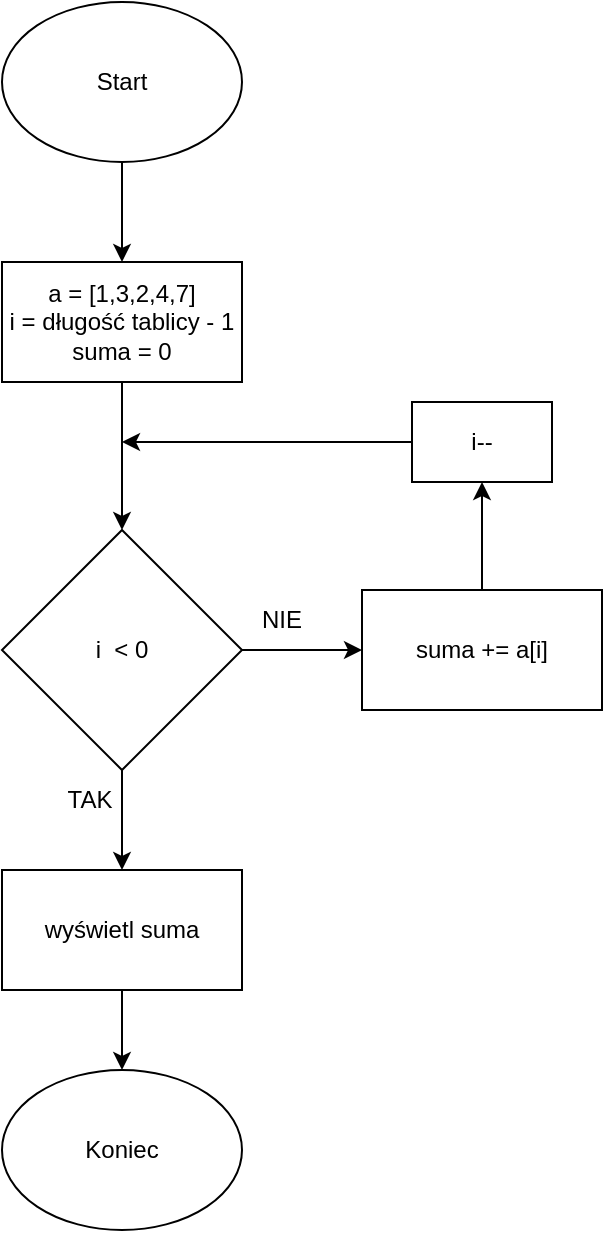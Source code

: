 <mxfile version="20.8.20" type="github">
  <diagram id="C5RBs43oDa-KdzZeNtuy" name="Page-1">
    <mxGraphModel dx="1434" dy="800" grid="1" gridSize="10" guides="1" tooltips="1" connect="1" arrows="1" fold="1" page="1" pageScale="1" pageWidth="827" pageHeight="1169" math="0" shadow="0">
      <root>
        <mxCell id="WIyWlLk6GJQsqaUBKTNV-0" />
        <mxCell id="WIyWlLk6GJQsqaUBKTNV-1" parent="WIyWlLk6GJQsqaUBKTNV-0" />
        <mxCell id="gVxV7Q0qTXhrTJg3wu8e-6" style="edgeStyle=orthogonalEdgeStyle;rounded=0;orthogonalLoop=1;jettySize=auto;html=1;entryX=0.5;entryY=0;entryDx=0;entryDy=0;" edge="1" parent="WIyWlLk6GJQsqaUBKTNV-1" source="gVxV7Q0qTXhrTJg3wu8e-0" target="gVxV7Q0qTXhrTJg3wu8e-1">
          <mxGeometry relative="1" as="geometry" />
        </mxCell>
        <mxCell id="gVxV7Q0qTXhrTJg3wu8e-0" value="Start" style="ellipse;whiteSpace=wrap;html=1;" vertex="1" parent="WIyWlLk6GJQsqaUBKTNV-1">
          <mxGeometry x="340" y="50" width="120" height="80" as="geometry" />
        </mxCell>
        <mxCell id="gVxV7Q0qTXhrTJg3wu8e-7" style="edgeStyle=orthogonalEdgeStyle;rounded=0;orthogonalLoop=1;jettySize=auto;html=1;entryX=0.5;entryY=0;entryDx=0;entryDy=0;" edge="1" parent="WIyWlLk6GJQsqaUBKTNV-1" source="gVxV7Q0qTXhrTJg3wu8e-1" target="gVxV7Q0qTXhrTJg3wu8e-2">
          <mxGeometry relative="1" as="geometry" />
        </mxCell>
        <mxCell id="gVxV7Q0qTXhrTJg3wu8e-1" value="a = [1,3,2,4,7]&lt;br&gt;i = długość tablicy - 1&lt;br&gt;suma = 0" style="rounded=0;whiteSpace=wrap;html=1;" vertex="1" parent="WIyWlLk6GJQsqaUBKTNV-1">
          <mxGeometry x="340" y="180" width="120" height="60" as="geometry" />
        </mxCell>
        <mxCell id="gVxV7Q0qTXhrTJg3wu8e-8" style="edgeStyle=orthogonalEdgeStyle;rounded=0;orthogonalLoop=1;jettySize=auto;html=1;entryX=0;entryY=0.5;entryDx=0;entryDy=0;" edge="1" parent="WIyWlLk6GJQsqaUBKTNV-1" source="gVxV7Q0qTXhrTJg3wu8e-2" target="gVxV7Q0qTXhrTJg3wu8e-3">
          <mxGeometry relative="1" as="geometry" />
        </mxCell>
        <mxCell id="gVxV7Q0qTXhrTJg3wu8e-14" style="edgeStyle=orthogonalEdgeStyle;rounded=0;orthogonalLoop=1;jettySize=auto;html=1;entryX=0.5;entryY=0;entryDx=0;entryDy=0;" edge="1" parent="WIyWlLk6GJQsqaUBKTNV-1" source="gVxV7Q0qTXhrTJg3wu8e-2" target="gVxV7Q0qTXhrTJg3wu8e-13">
          <mxGeometry relative="1" as="geometry" />
        </mxCell>
        <mxCell id="gVxV7Q0qTXhrTJg3wu8e-2" value="i&amp;nbsp; &amp;lt; 0" style="rhombus;whiteSpace=wrap;html=1;" vertex="1" parent="WIyWlLk6GJQsqaUBKTNV-1">
          <mxGeometry x="340" y="314" width="120" height="120" as="geometry" />
        </mxCell>
        <mxCell id="gVxV7Q0qTXhrTJg3wu8e-9" style="edgeStyle=orthogonalEdgeStyle;rounded=0;orthogonalLoop=1;jettySize=auto;html=1;entryX=0.5;entryY=1;entryDx=0;entryDy=0;" edge="1" parent="WIyWlLk6GJQsqaUBKTNV-1" source="gVxV7Q0qTXhrTJg3wu8e-3" target="gVxV7Q0qTXhrTJg3wu8e-4">
          <mxGeometry relative="1" as="geometry" />
        </mxCell>
        <mxCell id="gVxV7Q0qTXhrTJg3wu8e-3" value="suma += a[i]" style="rounded=0;whiteSpace=wrap;html=1;" vertex="1" parent="WIyWlLk6GJQsqaUBKTNV-1">
          <mxGeometry x="520" y="344" width="120" height="60" as="geometry" />
        </mxCell>
        <mxCell id="gVxV7Q0qTXhrTJg3wu8e-10" style="edgeStyle=orthogonalEdgeStyle;rounded=0;orthogonalLoop=1;jettySize=auto;html=1;" edge="1" parent="WIyWlLk6GJQsqaUBKTNV-1" source="gVxV7Q0qTXhrTJg3wu8e-4">
          <mxGeometry relative="1" as="geometry">
            <mxPoint x="400" y="270" as="targetPoint" />
          </mxGeometry>
        </mxCell>
        <mxCell id="gVxV7Q0qTXhrTJg3wu8e-4" value="i--" style="rounded=0;whiteSpace=wrap;html=1;" vertex="1" parent="WIyWlLk6GJQsqaUBKTNV-1">
          <mxGeometry x="545" y="250" width="70" height="40" as="geometry" />
        </mxCell>
        <mxCell id="gVxV7Q0qTXhrTJg3wu8e-11" value="NIE" style="text;html=1;strokeColor=none;fillColor=none;align=center;verticalAlign=middle;whiteSpace=wrap;rounded=0;" vertex="1" parent="WIyWlLk6GJQsqaUBKTNV-1">
          <mxGeometry x="450" y="344" width="60" height="30" as="geometry" />
        </mxCell>
        <mxCell id="gVxV7Q0qTXhrTJg3wu8e-12" value="TAK" style="text;html=1;strokeColor=none;fillColor=none;align=center;verticalAlign=middle;whiteSpace=wrap;rounded=0;" vertex="1" parent="WIyWlLk6GJQsqaUBKTNV-1">
          <mxGeometry x="354" y="434" width="60" height="30" as="geometry" />
        </mxCell>
        <mxCell id="gVxV7Q0qTXhrTJg3wu8e-16" style="edgeStyle=orthogonalEdgeStyle;rounded=0;orthogonalLoop=1;jettySize=auto;html=1;entryX=0.5;entryY=0;entryDx=0;entryDy=0;" edge="1" parent="WIyWlLk6GJQsqaUBKTNV-1" source="gVxV7Q0qTXhrTJg3wu8e-13" target="gVxV7Q0qTXhrTJg3wu8e-15">
          <mxGeometry relative="1" as="geometry" />
        </mxCell>
        <mxCell id="gVxV7Q0qTXhrTJg3wu8e-13" value="wyświetl suma" style="rounded=0;whiteSpace=wrap;html=1;" vertex="1" parent="WIyWlLk6GJQsqaUBKTNV-1">
          <mxGeometry x="340" y="484" width="120" height="60" as="geometry" />
        </mxCell>
        <mxCell id="gVxV7Q0qTXhrTJg3wu8e-15" value="Koniec" style="ellipse;whiteSpace=wrap;html=1;" vertex="1" parent="WIyWlLk6GJQsqaUBKTNV-1">
          <mxGeometry x="340" y="584" width="120" height="80" as="geometry" />
        </mxCell>
      </root>
    </mxGraphModel>
  </diagram>
</mxfile>
